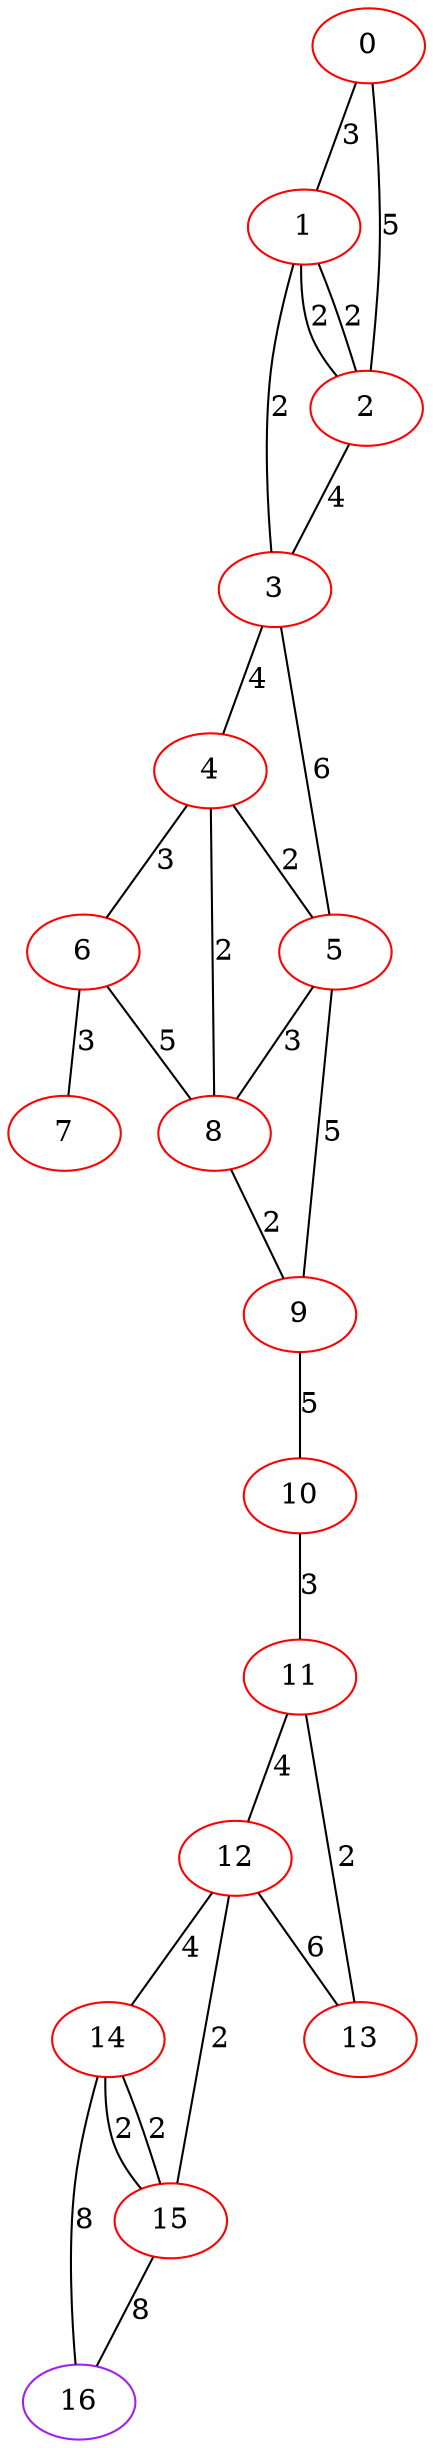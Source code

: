 graph "" {
0 [color=red, weight=1];
1 [color=red, weight=1];
2 [color=red, weight=1];
3 [color=red, weight=1];
4 [color=red, weight=1];
5 [color=red, weight=1];
6 [color=red, weight=1];
7 [color=red, weight=1];
8 [color=red, weight=1];
9 [color=red, weight=1];
10 [color=red, weight=1];
11 [color=red, weight=1];
12 [color=red, weight=1];
13 [color=red, weight=1];
14 [color=red, weight=1];
15 [color=red, weight=1];
16 [color=purple, weight=4];
0 -- 1  [key=0, label=3];
0 -- 2  [key=0, label=5];
1 -- 2  [key=0, label=2];
1 -- 2  [key=1, label=2];
1 -- 3  [key=0, label=2];
2 -- 3  [key=0, label=4];
3 -- 4  [key=0, label=4];
3 -- 5  [key=0, label=6];
4 -- 8  [key=0, label=2];
4 -- 5  [key=0, label=2];
4 -- 6  [key=0, label=3];
5 -- 8  [key=0, label=3];
5 -- 9  [key=0, label=5];
6 -- 8  [key=0, label=5];
6 -- 7  [key=0, label=3];
8 -- 9  [key=0, label=2];
9 -- 10  [key=0, label=5];
10 -- 11  [key=0, label=3];
11 -- 12  [key=0, label=4];
11 -- 13  [key=0, label=2];
12 -- 13  [key=0, label=6];
12 -- 14  [key=0, label=4];
12 -- 15  [key=0, label=2];
14 -- 16  [key=0, label=8];
14 -- 15  [key=0, label=2];
14 -- 15  [key=1, label=2];
15 -- 16  [key=0, label=8];
}
